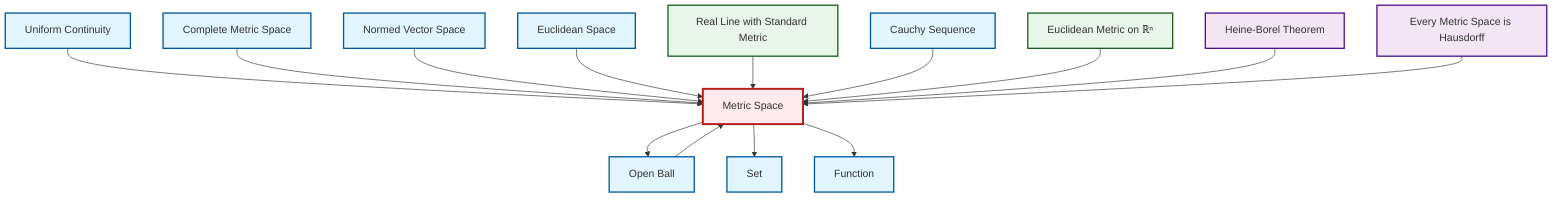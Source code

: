 graph TD
    classDef definition fill:#e1f5fe,stroke:#01579b,stroke-width:2px
    classDef theorem fill:#f3e5f5,stroke:#4a148c,stroke-width:2px
    classDef axiom fill:#fff3e0,stroke:#e65100,stroke-width:2px
    classDef example fill:#e8f5e9,stroke:#1b5e20,stroke-width:2px
    classDef current fill:#ffebee,stroke:#b71c1c,stroke-width:3px
    def-function["Function"]:::definition
    ex-real-line-metric["Real Line with Standard Metric"]:::example
    def-uniform-continuity["Uniform Continuity"]:::definition
    def-set["Set"]:::definition
    def-metric-space["Metric Space"]:::definition
    def-euclidean-space["Euclidean Space"]:::definition
    def-normed-vector-space["Normed Vector Space"]:::definition
    thm-metric-hausdorff["Every Metric Space is Hausdorff"]:::theorem
    def-complete-metric-space["Complete Metric Space"]:::definition
    def-cauchy-sequence["Cauchy Sequence"]:::definition
    def-open-ball["Open Ball"]:::definition
    thm-heine-borel["Heine-Borel Theorem"]:::theorem
    ex-euclidean-metric["Euclidean Metric on ℝⁿ"]:::example
    def-metric-space --> def-open-ball
    def-uniform-continuity --> def-metric-space
    def-complete-metric-space --> def-metric-space
    def-normed-vector-space --> def-metric-space
    def-euclidean-space --> def-metric-space
    ex-real-line-metric --> def-metric-space
    def-cauchy-sequence --> def-metric-space
    def-metric-space --> def-set
    ex-euclidean-metric --> def-metric-space
    thm-heine-borel --> def-metric-space
    thm-metric-hausdorff --> def-metric-space
    def-open-ball --> def-metric-space
    def-metric-space --> def-function
    class def-metric-space current